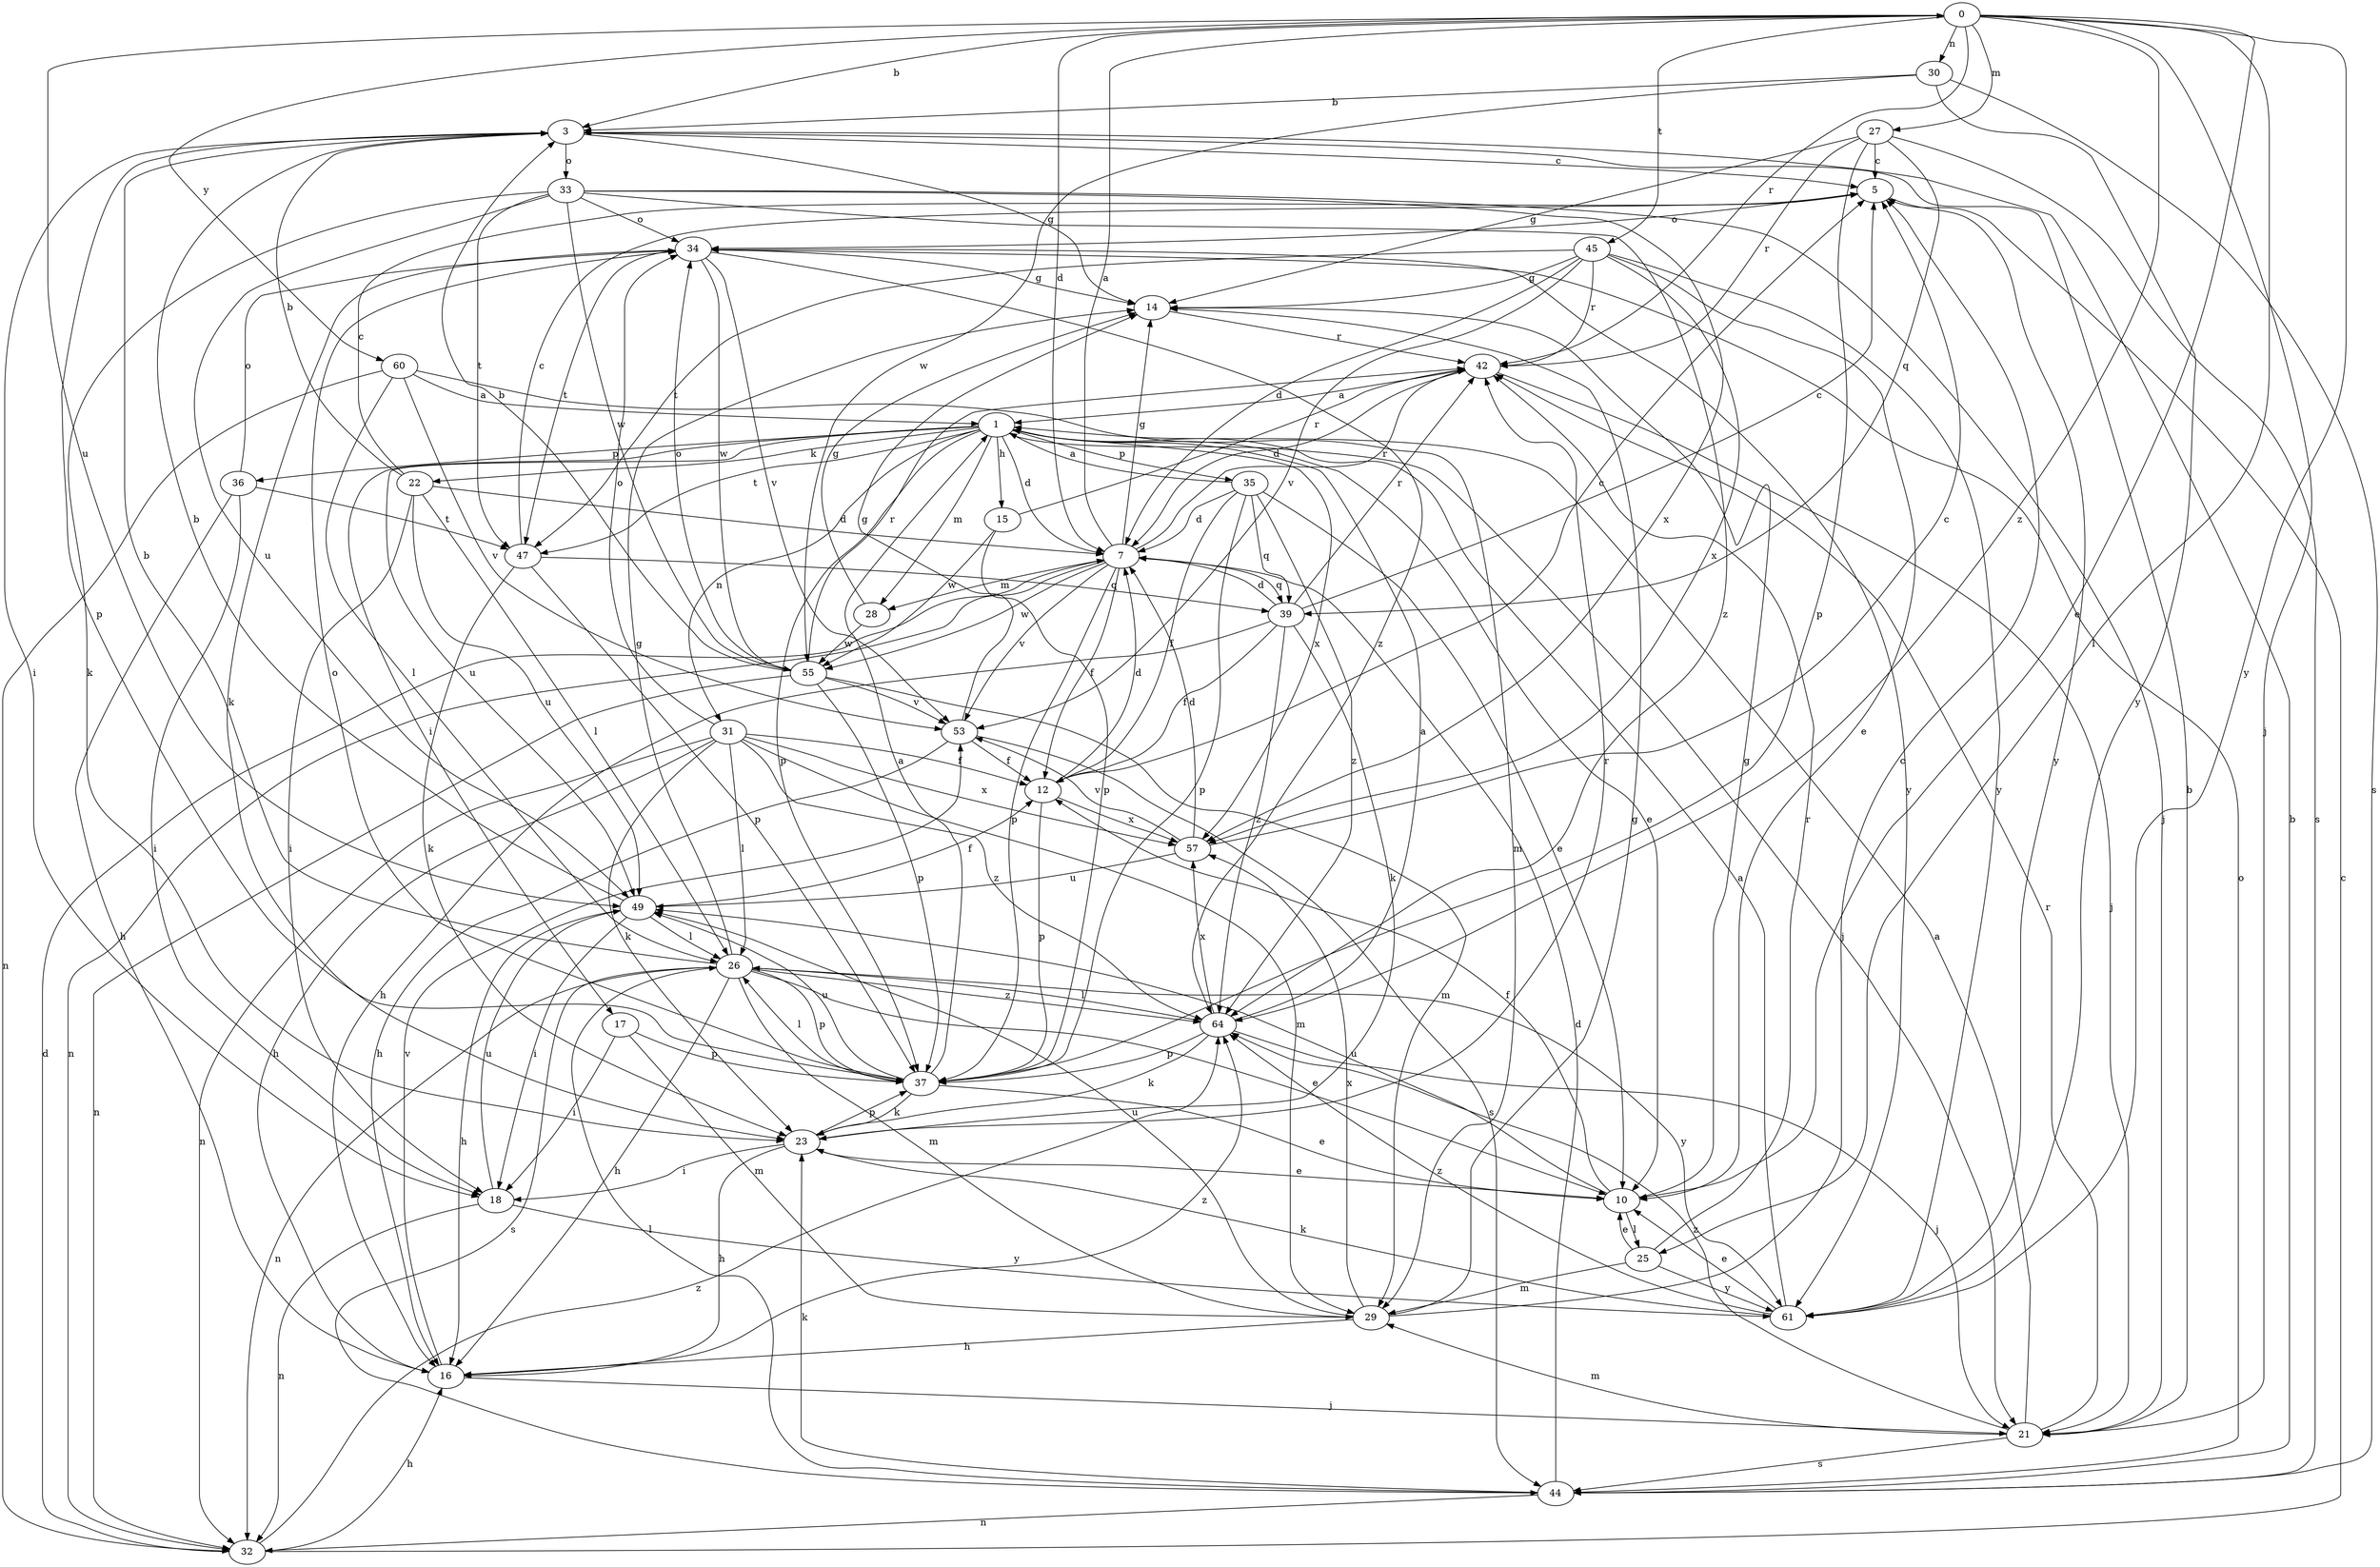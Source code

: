 strict digraph  {
0;
1;
3;
5;
7;
10;
12;
14;
15;
16;
17;
18;
21;
22;
23;
25;
26;
27;
28;
29;
30;
31;
32;
33;
34;
35;
36;
37;
39;
42;
44;
45;
47;
49;
53;
55;
57;
60;
61;
64;
0 -> 3  [label=b];
0 -> 7  [label=d];
0 -> 10  [label=e];
0 -> 21  [label=j];
0 -> 25  [label=l];
0 -> 27  [label=m];
0 -> 30  [label=n];
0 -> 42  [label=r];
0 -> 45  [label=t];
0 -> 49  [label=u];
0 -> 60  [label=y];
0 -> 61  [label=y];
0 -> 64  [label=z];
1 -> 7  [label=d];
1 -> 10  [label=e];
1 -> 15  [label=h];
1 -> 17  [label=i];
1 -> 21  [label=j];
1 -> 22  [label=k];
1 -> 28  [label=m];
1 -> 31  [label=n];
1 -> 35  [label=p];
1 -> 36  [label=p];
1 -> 37  [label=p];
1 -> 47  [label=t];
1 -> 49  [label=u];
1 -> 57  [label=x];
3 -> 5  [label=c];
3 -> 14  [label=g];
3 -> 18  [label=i];
3 -> 33  [label=o];
3 -> 37  [label=p];
5 -> 34  [label=o];
5 -> 61  [label=y];
7 -> 0  [label=a];
7 -> 12  [label=f];
7 -> 14  [label=g];
7 -> 28  [label=m];
7 -> 32  [label=n];
7 -> 37  [label=p];
7 -> 39  [label=q];
7 -> 42  [label=r];
7 -> 53  [label=v];
7 -> 55  [label=w];
10 -> 12  [label=f];
10 -> 14  [label=g];
10 -> 25  [label=l];
10 -> 49  [label=u];
12 -> 5  [label=c];
12 -> 7  [label=d];
12 -> 37  [label=p];
12 -> 57  [label=x];
14 -> 42  [label=r];
15 -> 37  [label=p];
15 -> 42  [label=r];
15 -> 55  [label=w];
16 -> 21  [label=j];
16 -> 53  [label=v];
16 -> 64  [label=z];
17 -> 18  [label=i];
17 -> 29  [label=m];
17 -> 37  [label=p];
18 -> 32  [label=n];
18 -> 49  [label=u];
18 -> 61  [label=y];
21 -> 1  [label=a];
21 -> 3  [label=b];
21 -> 29  [label=m];
21 -> 42  [label=r];
21 -> 44  [label=s];
21 -> 64  [label=z];
22 -> 3  [label=b];
22 -> 5  [label=c];
22 -> 7  [label=d];
22 -> 18  [label=i];
22 -> 26  [label=l];
22 -> 49  [label=u];
23 -> 10  [label=e];
23 -> 16  [label=h];
23 -> 18  [label=i];
23 -> 37  [label=p];
23 -> 42  [label=r];
25 -> 10  [label=e];
25 -> 29  [label=m];
25 -> 42  [label=r];
25 -> 61  [label=y];
26 -> 3  [label=b];
26 -> 10  [label=e];
26 -> 14  [label=g];
26 -> 16  [label=h];
26 -> 29  [label=m];
26 -> 32  [label=n];
26 -> 37  [label=p];
26 -> 44  [label=s];
26 -> 61  [label=y];
26 -> 64  [label=z];
27 -> 5  [label=c];
27 -> 14  [label=g];
27 -> 37  [label=p];
27 -> 39  [label=q];
27 -> 42  [label=r];
27 -> 44  [label=s];
28 -> 14  [label=g];
28 -> 55  [label=w];
29 -> 5  [label=c];
29 -> 14  [label=g];
29 -> 16  [label=h];
29 -> 49  [label=u];
29 -> 57  [label=x];
30 -> 3  [label=b];
30 -> 44  [label=s];
30 -> 55  [label=w];
30 -> 61  [label=y];
31 -> 12  [label=f];
31 -> 16  [label=h];
31 -> 23  [label=k];
31 -> 26  [label=l];
31 -> 29  [label=m];
31 -> 32  [label=n];
31 -> 34  [label=o];
31 -> 57  [label=x];
31 -> 64  [label=z];
32 -> 5  [label=c];
32 -> 7  [label=d];
32 -> 16  [label=h];
32 -> 64  [label=z];
33 -> 21  [label=j];
33 -> 23  [label=k];
33 -> 34  [label=o];
33 -> 47  [label=t];
33 -> 49  [label=u];
33 -> 55  [label=w];
33 -> 57  [label=x];
33 -> 64  [label=z];
34 -> 14  [label=g];
34 -> 23  [label=k];
34 -> 47  [label=t];
34 -> 53  [label=v];
34 -> 55  [label=w];
34 -> 61  [label=y];
34 -> 64  [label=z];
35 -> 1  [label=a];
35 -> 7  [label=d];
35 -> 10  [label=e];
35 -> 12  [label=f];
35 -> 37  [label=p];
35 -> 39  [label=q];
35 -> 64  [label=z];
36 -> 16  [label=h];
36 -> 18  [label=i];
36 -> 34  [label=o];
36 -> 47  [label=t];
37 -> 1  [label=a];
37 -> 10  [label=e];
37 -> 23  [label=k];
37 -> 26  [label=l];
37 -> 34  [label=o];
37 -> 49  [label=u];
39 -> 5  [label=c];
39 -> 7  [label=d];
39 -> 12  [label=f];
39 -> 16  [label=h];
39 -> 23  [label=k];
39 -> 42  [label=r];
39 -> 64  [label=z];
42 -> 1  [label=a];
42 -> 7  [label=d];
42 -> 21  [label=j];
44 -> 3  [label=b];
44 -> 7  [label=d];
44 -> 23  [label=k];
44 -> 26  [label=l];
44 -> 32  [label=n];
44 -> 34  [label=o];
45 -> 7  [label=d];
45 -> 10  [label=e];
45 -> 14  [label=g];
45 -> 42  [label=r];
45 -> 47  [label=t];
45 -> 53  [label=v];
45 -> 57  [label=x];
45 -> 61  [label=y];
47 -> 5  [label=c];
47 -> 23  [label=k];
47 -> 37  [label=p];
47 -> 39  [label=q];
49 -> 3  [label=b];
49 -> 12  [label=f];
49 -> 16  [label=h];
49 -> 18  [label=i];
49 -> 26  [label=l];
53 -> 12  [label=f];
53 -> 14  [label=g];
53 -> 16  [label=h];
53 -> 44  [label=s];
55 -> 3  [label=b];
55 -> 29  [label=m];
55 -> 32  [label=n];
55 -> 34  [label=o];
55 -> 37  [label=p];
55 -> 42  [label=r];
55 -> 53  [label=v];
57 -> 5  [label=c];
57 -> 7  [label=d];
57 -> 49  [label=u];
57 -> 53  [label=v];
60 -> 1  [label=a];
60 -> 26  [label=l];
60 -> 29  [label=m];
60 -> 32  [label=n];
60 -> 53  [label=v];
61 -> 1  [label=a];
61 -> 10  [label=e];
61 -> 23  [label=k];
61 -> 64  [label=z];
64 -> 1  [label=a];
64 -> 21  [label=j];
64 -> 23  [label=k];
64 -> 26  [label=l];
64 -> 37  [label=p];
64 -> 57  [label=x];
}

